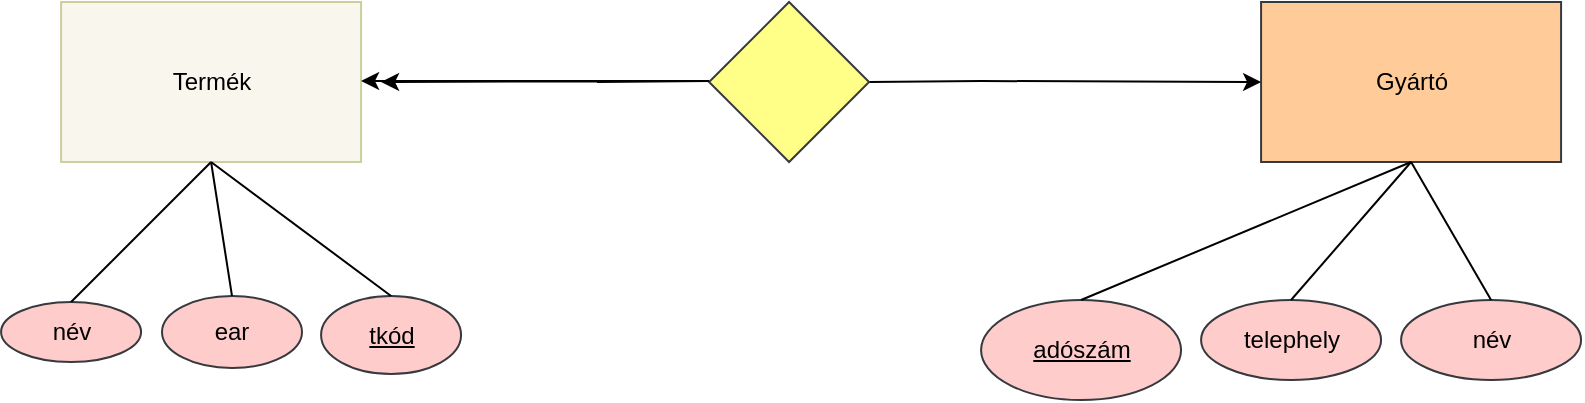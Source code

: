 <mxfile version="24.7.17">
  <diagram name="1 oldal" id="8_ZoQVMhJrcuSsGxvHBY">
    <mxGraphModel dx="712" dy="829" grid="1" gridSize="10" guides="1" tooltips="1" connect="1" arrows="1" fold="1" page="1" pageScale="1" pageWidth="827" pageHeight="1169" math="0" shadow="0">
      <root>
        <mxCell id="0" />
        <mxCell id="1" parent="0" />
        <mxCell id="fOuyArTs9ZE_MJs5jXVL-1" value="Termék" style="rounded=0;whiteSpace=wrap;html=1;fillColor=#f9f7ed;strokeColor=#CBCF9C;" parent="1" vertex="1">
          <mxGeometry x="29.54" y="460" width="150" height="80" as="geometry" />
        </mxCell>
        <mxCell id="fOuyArTs9ZE_MJs5jXVL-4" value="Gyártó" style="rounded=0;whiteSpace=wrap;html=1;fillColor=#ffcc99;strokeColor=#36393d;" parent="1" vertex="1">
          <mxGeometry x="629.54" y="460" width="150" height="80" as="geometry" />
        </mxCell>
        <mxCell id="fOuyArTs9ZE_MJs5jXVL-6" value="" style="endArrow=classic;html=1;rounded=0;exitX=1;exitY=0.5;exitDx=0;exitDy=0;entryX=0;entryY=0.5;entryDx=0;entryDy=0;" parent="1" source="fOuyArTs9ZE_MJs5jXVL-12" target="fOuyArTs9ZE_MJs5jXVL-4" edge="1">
          <mxGeometry width="50" height="50" relative="1" as="geometry">
            <mxPoint x="379.54" y="499.5" as="sourcePoint" />
            <mxPoint x="609.54" y="500" as="targetPoint" />
            <Array as="points">
              <mxPoint x="489.54" y="499.5" />
            </Array>
          </mxGeometry>
        </mxCell>
        <mxCell id="fOuyArTs9ZE_MJs5jXVL-12" value="" style="rhombus;whiteSpace=wrap;html=1;fillColor=#ffff88;strokeColor=#36393d;" parent="1" vertex="1">
          <mxGeometry x="353.54" y="460" width="80" height="80" as="geometry" />
        </mxCell>
        <mxCell id="fOuyArTs9ZE_MJs5jXVL-13" value="" style="endArrow=classic;html=1;rounded=0;exitX=1;exitY=0.5;exitDx=0;exitDy=0;" parent="1" edge="1">
          <mxGeometry width="50" height="50" relative="1" as="geometry">
            <mxPoint x="297.54" y="500" as="sourcePoint" />
            <mxPoint x="189.54" y="500" as="targetPoint" />
            <Array as="points">
              <mxPoint x="353.54" y="499.5" />
            </Array>
          </mxGeometry>
        </mxCell>
        <mxCell id="fOuyArTs9ZE_MJs5jXVL-14" value="" style="endArrow=classic;html=1;rounded=0;entryX=1;entryY=0.5;entryDx=0;entryDy=0;exitX=0;exitY=0.5;exitDx=0;exitDy=0;" parent="1" edge="1">
          <mxGeometry width="50" height="50" relative="1" as="geometry">
            <mxPoint x="353.54" y="499.5" as="sourcePoint" />
            <mxPoint x="179.54" y="499.5" as="targetPoint" />
          </mxGeometry>
        </mxCell>
        <mxCell id="fOuyArTs9ZE_MJs5jXVL-16" value="név" style="ellipse;whiteSpace=wrap;html=1;fillColor=#ffcccc;strokeColor=#36393d;" parent="1" vertex="1">
          <mxGeometry x="-0.46" y="610" width="70" height="30" as="geometry" />
        </mxCell>
        <mxCell id="fOuyArTs9ZE_MJs5jXVL-19" value="ear" style="ellipse;whiteSpace=wrap;html=1;fillColor=#ffcccc;strokeColor=#36393d;" parent="1" vertex="1">
          <mxGeometry x="80" y="607" width="70" height="36" as="geometry" />
        </mxCell>
        <mxCell id="fOuyArTs9ZE_MJs5jXVL-22" value="telephely" style="ellipse;whiteSpace=wrap;html=1;fillColor=#ffcccc;strokeColor=#36393d;" parent="1" vertex="1">
          <mxGeometry x="599.54" y="609" width="90" height="40" as="geometry" />
        </mxCell>
        <mxCell id="fOuyArTs9ZE_MJs5jXVL-23" value="név" style="ellipse;whiteSpace=wrap;html=1;fillColor=#ffcccc;strokeColor=#36393d;" parent="1" vertex="1">
          <mxGeometry x="699.54" y="609" width="90" height="40" as="geometry" />
        </mxCell>
        <mxCell id="fOuyArTs9ZE_MJs5jXVL-24" value="&lt;u&gt;adószám&lt;/u&gt;" style="ellipse;whiteSpace=wrap;html=1;fillColor=#ffcccc;strokeColor=#36393d;" parent="1" vertex="1">
          <mxGeometry x="489.54" y="609" width="100" height="50" as="geometry" />
        </mxCell>
        <mxCell id="fOuyArTs9ZE_MJs5jXVL-26" value="&lt;u&gt;tkód&lt;/u&gt;" style="ellipse;whiteSpace=wrap;html=1;fillColor=#ffcccc;strokeColor=#36393d;" parent="1" vertex="1">
          <mxGeometry x="159.54" y="607" width="70" height="39" as="geometry" />
        </mxCell>
        <mxCell id="fOuyArTs9ZE_MJs5jXVL-29" value="" style="endArrow=none;html=1;rounded=0;exitX=0.5;exitY=0;exitDx=0;exitDy=0;entryX=0.5;entryY=1;entryDx=0;entryDy=0;" parent="1" source="fOuyArTs9ZE_MJs5jXVL-16" target="fOuyArTs9ZE_MJs5jXVL-1" edge="1">
          <mxGeometry width="50" height="50" relative="1" as="geometry">
            <mxPoint x="20.0" y="609.4" as="sourcePoint" />
            <mxPoint x="99.54" y="560" as="targetPoint" />
          </mxGeometry>
        </mxCell>
        <mxCell id="fOuyArTs9ZE_MJs5jXVL-31" value="" style="endArrow=none;html=1;rounded=0;exitX=0.5;exitY=0;exitDx=0;exitDy=0;entryX=0.5;entryY=1;entryDx=0;entryDy=0;" parent="1" source="fOuyArTs9ZE_MJs5jXVL-19" target="fOuyArTs9ZE_MJs5jXVL-1" edge="1">
          <mxGeometry width="50" height="50" relative="1" as="geometry">
            <mxPoint x="369.54" y="660" as="sourcePoint" />
            <mxPoint x="419.54" y="610" as="targetPoint" />
          </mxGeometry>
        </mxCell>
        <mxCell id="fOuyArTs9ZE_MJs5jXVL-32" value="" style="endArrow=none;html=1;rounded=0;exitX=0.5;exitY=0;exitDx=0;exitDy=0;entryX=0.5;entryY=1;entryDx=0;entryDy=0;" parent="1" source="fOuyArTs9ZE_MJs5jXVL-26" target="fOuyArTs9ZE_MJs5jXVL-1" edge="1">
          <mxGeometry width="50" height="50" relative="1" as="geometry">
            <mxPoint x="369.54" y="660" as="sourcePoint" />
            <mxPoint x="419.54" y="610" as="targetPoint" />
          </mxGeometry>
        </mxCell>
        <mxCell id="fOuyArTs9ZE_MJs5jXVL-34" value="" style="endArrow=none;html=1;rounded=0;entryX=0.5;entryY=1;entryDx=0;entryDy=0;exitX=0.5;exitY=0;exitDx=0;exitDy=0;" parent="1" source="fOuyArTs9ZE_MJs5jXVL-24" target="fOuyArTs9ZE_MJs5jXVL-4" edge="1">
          <mxGeometry width="50" height="50" relative="1" as="geometry">
            <mxPoint x="369.54" y="660" as="sourcePoint" />
            <mxPoint x="419.54" y="610" as="targetPoint" />
          </mxGeometry>
        </mxCell>
        <mxCell id="fOuyArTs9ZE_MJs5jXVL-37" value="" style="endArrow=none;html=1;rounded=0;exitX=0.5;exitY=0;exitDx=0;exitDy=0;entryX=0.5;entryY=1;entryDx=0;entryDy=0;" parent="1" source="fOuyArTs9ZE_MJs5jXVL-22" target="fOuyArTs9ZE_MJs5jXVL-4" edge="1">
          <mxGeometry width="50" height="50" relative="1" as="geometry">
            <mxPoint x="369.54" y="660" as="sourcePoint" />
            <mxPoint x="419.54" y="610" as="targetPoint" />
          </mxGeometry>
        </mxCell>
        <mxCell id="fOuyArTs9ZE_MJs5jXVL-38" value="" style="endArrow=none;html=1;rounded=0;exitX=0.5;exitY=0;exitDx=0;exitDy=0;entryX=0.5;entryY=1;entryDx=0;entryDy=0;" parent="1" source="fOuyArTs9ZE_MJs5jXVL-23" target="fOuyArTs9ZE_MJs5jXVL-4" edge="1">
          <mxGeometry width="50" height="50" relative="1" as="geometry">
            <mxPoint x="369.54" y="660" as="sourcePoint" />
            <mxPoint x="419.54" y="610" as="targetPoint" />
          </mxGeometry>
        </mxCell>
      </root>
    </mxGraphModel>
  </diagram>
</mxfile>
